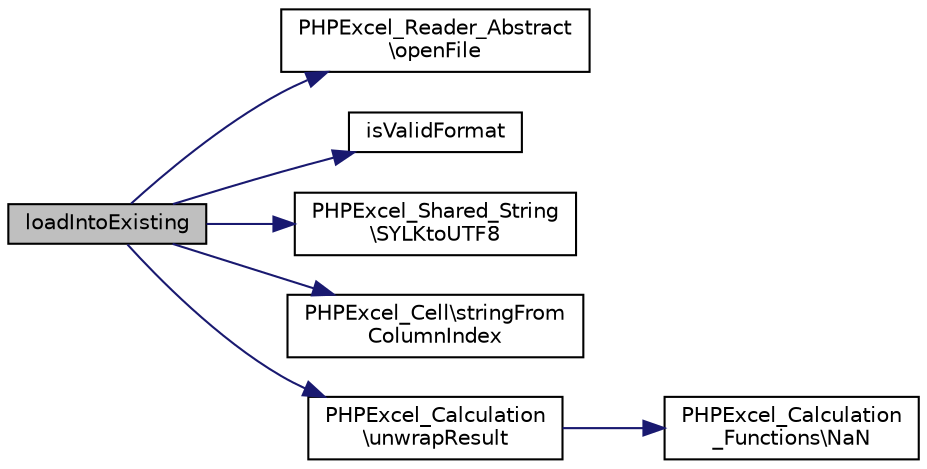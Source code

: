 digraph "loadIntoExisting"
{
  edge [fontname="Helvetica",fontsize="10",labelfontname="Helvetica",labelfontsize="10"];
  node [fontname="Helvetica",fontsize="10",shape=record];
  rankdir="LR";
  Node26 [label="loadIntoExisting",height=0.2,width=0.4,color="black", fillcolor="grey75", style="filled", fontcolor="black"];
  Node26 -> Node27 [color="midnightblue",fontsize="10",style="solid",fontname="Helvetica"];
  Node27 [label="PHPExcel_Reader_Abstract\l\\openFile",height=0.2,width=0.4,color="black", fillcolor="white", style="filled",URL="$class_p_h_p_excel___reader___abstract.html#a4a5814fd30e95e2b718e67900a0b8951"];
  Node26 -> Node28 [color="midnightblue",fontsize="10",style="solid",fontname="Helvetica"];
  Node28 [label="isValidFormat",height=0.2,width=0.4,color="black", fillcolor="white", style="filled",URL="$class_p_h_p_excel___reader___s_y_l_k.html#a364a263152d832ca4d3a32853940a1b9"];
  Node26 -> Node29 [color="midnightblue",fontsize="10",style="solid",fontname="Helvetica"];
  Node29 [label="PHPExcel_Shared_String\l\\SYLKtoUTF8",height=0.2,width=0.4,color="black", fillcolor="white", style="filled",URL="$class_p_h_p_excel___shared___string.html#abe1aab162870a034f5a230a108dc9e82"];
  Node26 -> Node30 [color="midnightblue",fontsize="10",style="solid",fontname="Helvetica"];
  Node30 [label="PHPExcel_Cell\\stringFrom\lColumnIndex",height=0.2,width=0.4,color="black", fillcolor="white", style="filled",URL="$class_p_h_p_excel___cell.html#ab5501b4cf2f8cd0af389ad4096fb9387"];
  Node26 -> Node31 [color="midnightblue",fontsize="10",style="solid",fontname="Helvetica"];
  Node31 [label="PHPExcel_Calculation\l\\unwrapResult",height=0.2,width=0.4,color="black", fillcolor="white", style="filled",URL="$class_p_h_p_excel___calculation.html#a9e33dcc223b699aec2d682e5692b6c0d"];
  Node31 -> Node32 [color="midnightblue",fontsize="10",style="solid",fontname="Helvetica"];
  Node32 [label="PHPExcel_Calculation\l_Functions\\NaN",height=0.2,width=0.4,color="black", fillcolor="white", style="filled",URL="$class_p_h_p_excel___calculation___functions.html#ad35ef66aa71a12a3f978b34c0e595a89"];
}

